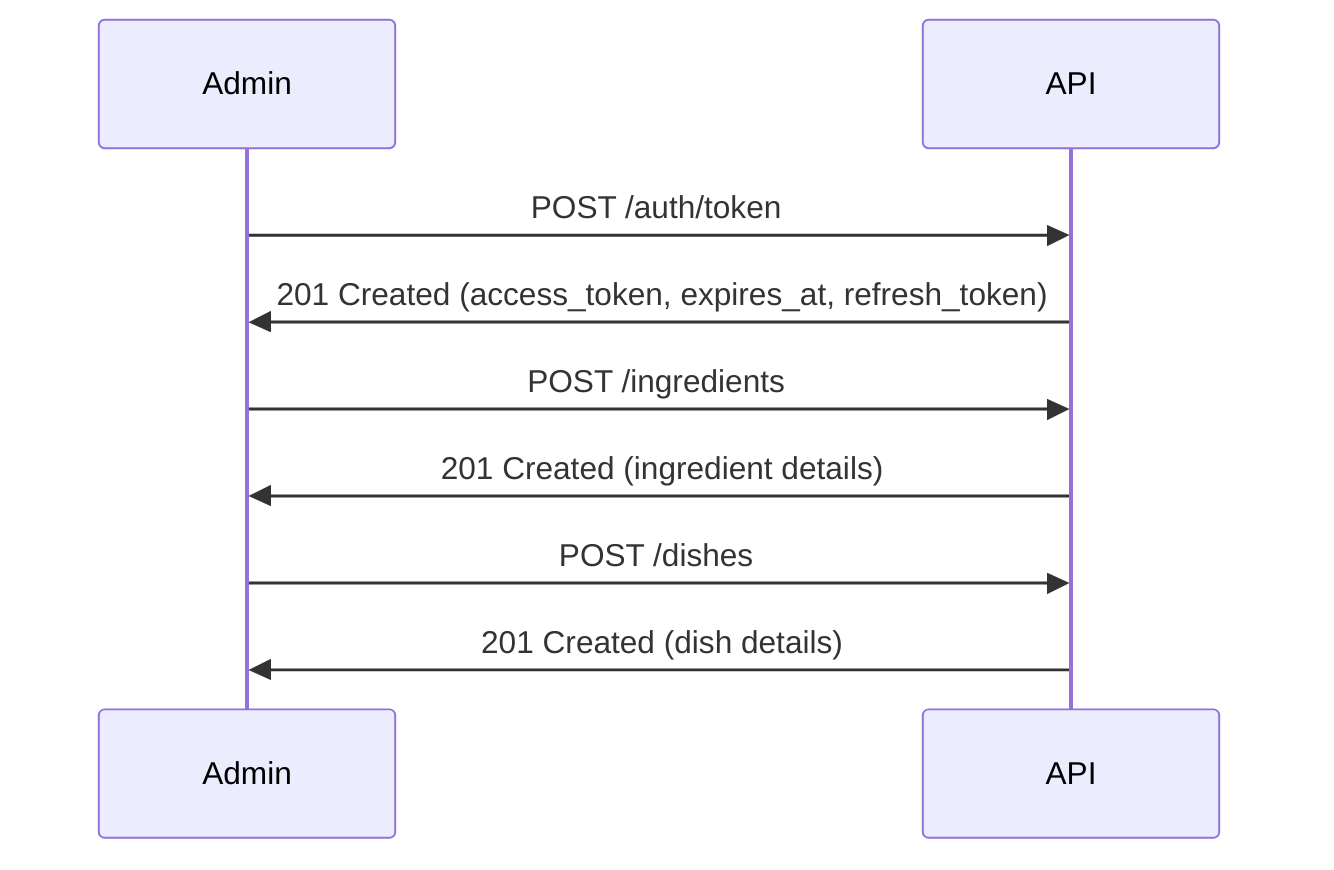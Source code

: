 sequenceDiagram
    participant Admin as Admin
    participant API as API

    Admin->>API: POST /auth/token
    API->>Admin: 201 Created (access_token, expires_at, refresh_token)

    Admin->>API: POST /ingredients
    API->>Admin: 201 Created (ingredient details)

    Admin->>API: POST /dishes
    API->>Admin: 201 Created (dish details)